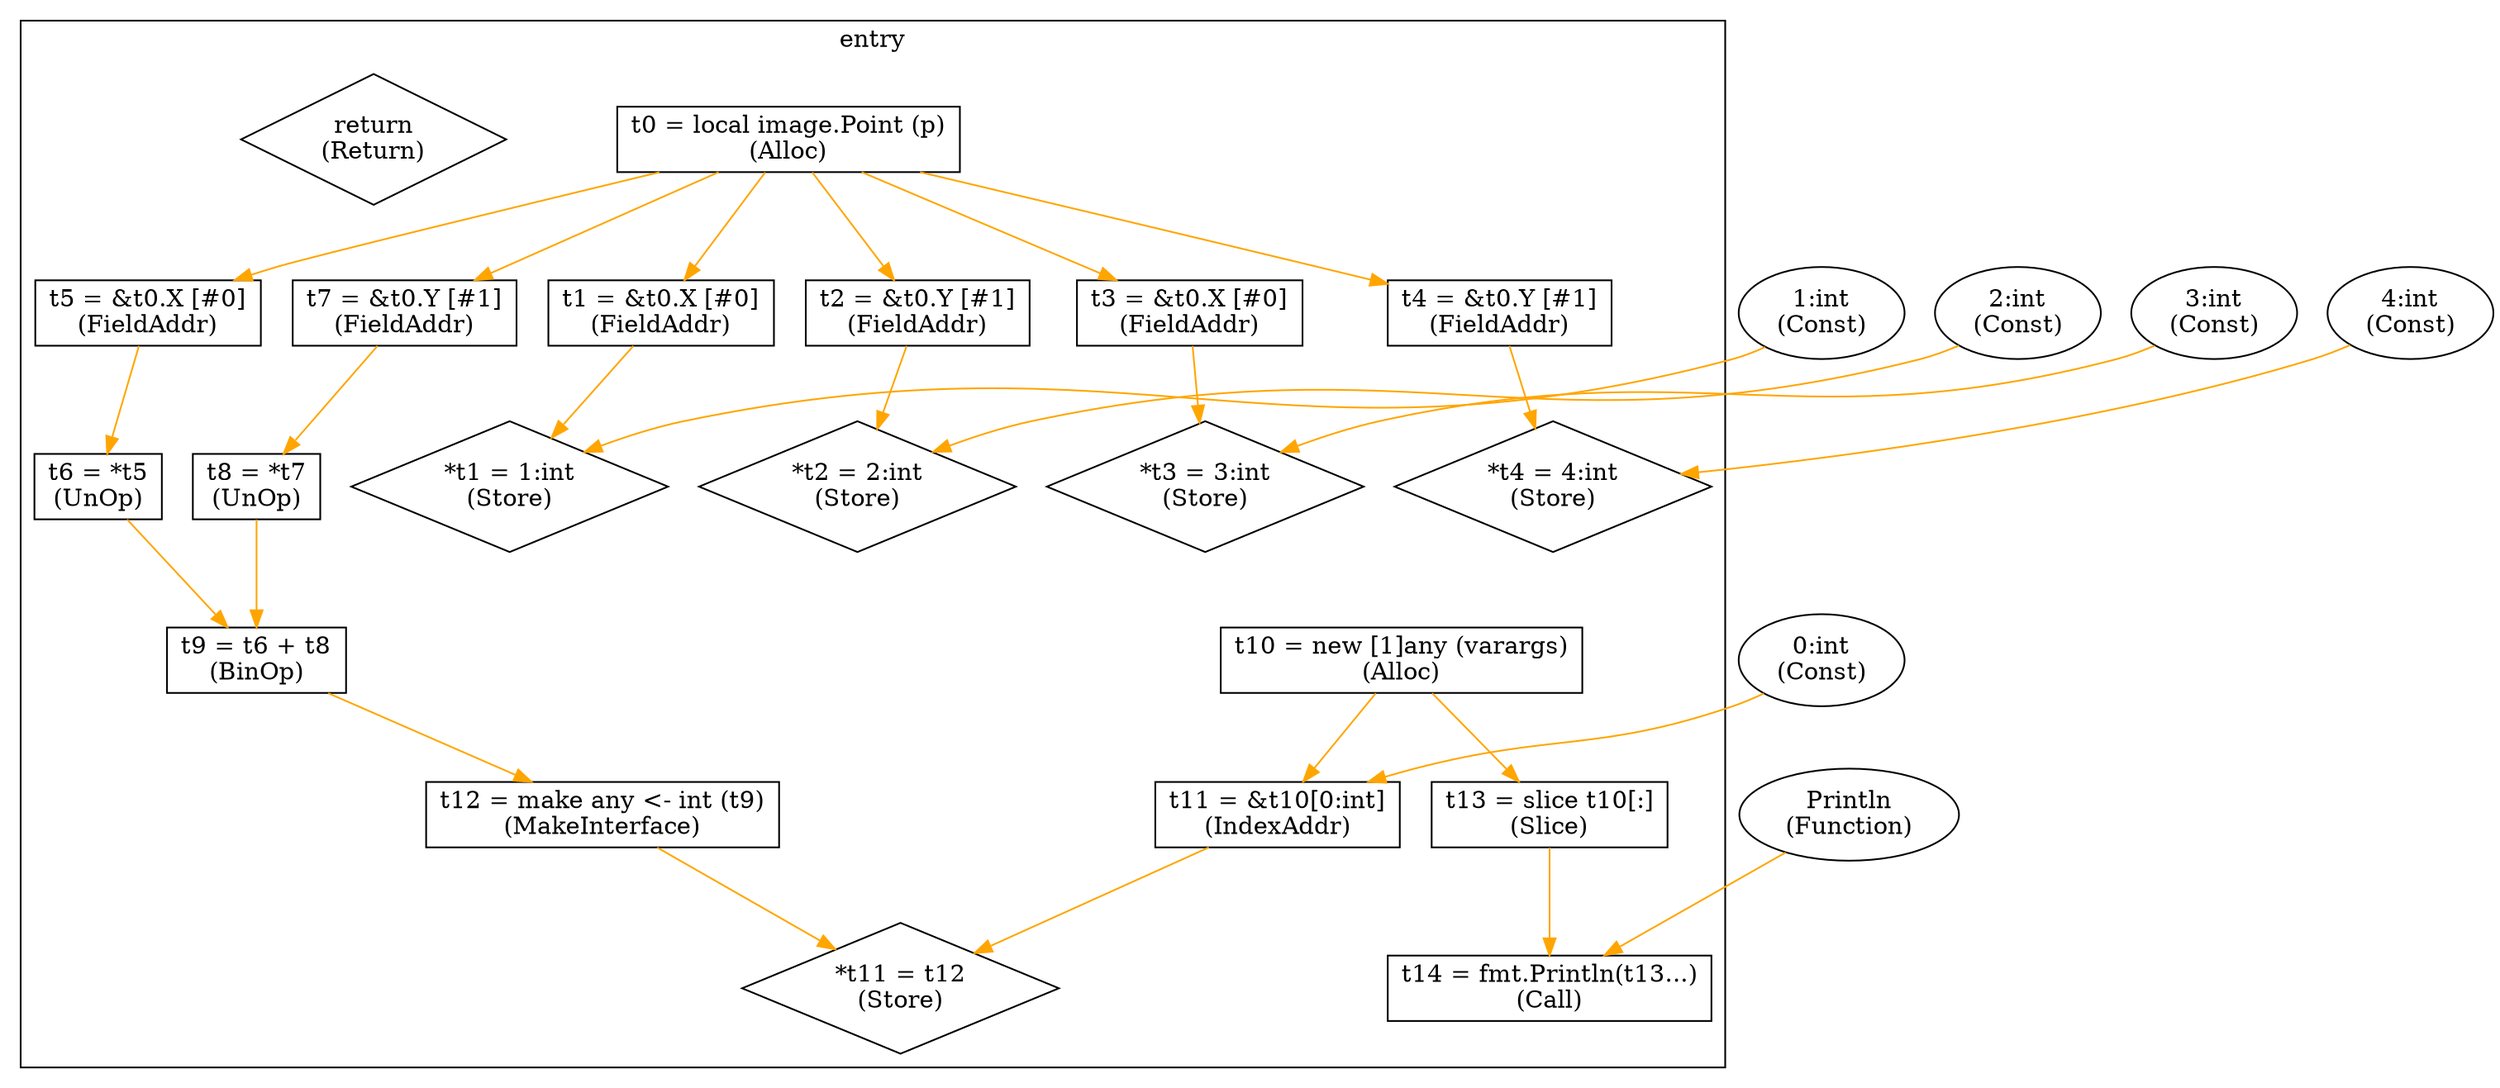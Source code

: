 digraph {
	subgraph cluster_0 {
		color=black;
		label="entry";
		"t0 = local image.Point (p)\n(Alloc)" [shape=rectangle];
		"t1 = &t0.X [#0]\n(FieldAddr)" [shape=rectangle];
		"t2 = &t0.Y [#1]\n(FieldAddr)" [shape=rectangle];
		"*t1 = 1:int\n(Store)" [shape=diamond];
		"*t2 = 2:int\n(Store)" [shape=diamond];
		"t3 = &t0.X [#0]\n(FieldAddr)" [shape=rectangle];
		"*t3 = 3:int\n(Store)" [shape=diamond];
		"t4 = &t0.Y [#1]\n(FieldAddr)" [shape=rectangle];
		"*t4 = 4:int\n(Store)" [shape=diamond];
		"t5 = &t0.X [#0]\n(FieldAddr)" [shape=rectangle];
		"t6 = *t5\n(UnOp)" [shape=rectangle];
		"t7 = &t0.Y [#1]\n(FieldAddr)" [shape=rectangle];
		"t8 = *t7\n(UnOp)" [shape=rectangle];
		"t9 = t6 + t8\n(BinOp)" [shape=rectangle];
		"t10 = new [1]any (varargs)\n(Alloc)" [shape=rectangle];
		"t11 = &t10[0:int]\n(IndexAddr)" [shape=rectangle];
		"t12 = make any <- int (t9)\n(MakeInterface)" [shape=rectangle];
		"*t11 = t12\n(Store)" [shape=diamond];
		"t13 = slice t10[:]\n(Slice)" [shape=rectangle];
		"t14 = fmt.Println(t13...)\n(Call)" [shape=rectangle];
		"return\n(Return)" [shape=diamond];
	}
	"t0 = local image.Point (p)\n(Alloc)" -> "t1 = &t0.X [#0]\n(FieldAddr)" [color=orange];
	"t0 = local image.Point (p)\n(Alloc)" -> "t2 = &t0.Y [#1]\n(FieldAddr)" [color=orange];
	"t1 = &t0.X [#0]\n(FieldAddr)" -> "*t1 = 1:int\n(Store)" [color=orange];
	"1:int\n(Const)" -> "*t1 = 1:int\n(Store)" [color=orange];
	"t2 = &t0.Y [#1]\n(FieldAddr)" -> "*t2 = 2:int\n(Store)" [color=orange];
	"2:int\n(Const)" -> "*t2 = 2:int\n(Store)" [color=orange];
	"t0 = local image.Point (p)\n(Alloc)" -> "t3 = &t0.X [#0]\n(FieldAddr)" [color=orange];
	"t3 = &t0.X [#0]\n(FieldAddr)" -> "*t3 = 3:int\n(Store)" [color=orange];
	"3:int\n(Const)" -> "*t3 = 3:int\n(Store)" [color=orange];
	"t0 = local image.Point (p)\n(Alloc)" -> "t4 = &t0.Y [#1]\n(FieldAddr)" [color=orange];
	"t4 = &t0.Y [#1]\n(FieldAddr)" -> "*t4 = 4:int\n(Store)" [color=orange];
	"4:int\n(Const)" -> "*t4 = 4:int\n(Store)" [color=orange];
	"t0 = local image.Point (p)\n(Alloc)" -> "t5 = &t0.X [#0]\n(FieldAddr)" [color=orange];
	"t5 = &t0.X [#0]\n(FieldAddr)" -> "t6 = *t5\n(UnOp)" [color=orange];
	"t0 = local image.Point (p)\n(Alloc)" -> "t7 = &t0.Y [#1]\n(FieldAddr)" [color=orange];
	"t7 = &t0.Y [#1]\n(FieldAddr)" -> "t8 = *t7\n(UnOp)" [color=orange];
	"t6 = *t5\n(UnOp)" -> "t9 = t6 + t8\n(BinOp)" [color=orange];
	"t8 = *t7\n(UnOp)" -> "t9 = t6 + t8\n(BinOp)" [color=orange];
	"t10 = new [1]any (varargs)\n(Alloc)" -> "t11 = &t10[0:int]\n(IndexAddr)" [color=orange];
	"0:int\n(Const)" -> "t11 = &t10[0:int]\n(IndexAddr)" [color=orange];
	"t9 = t6 + t8\n(BinOp)" -> "t12 = make any <- int (t9)\n(MakeInterface)" [color=orange];
	"t11 = &t10[0:int]\n(IndexAddr)" -> "*t11 = t12\n(Store)" [color=orange];
	"t12 = make any <- int (t9)\n(MakeInterface)" -> "*t11 = t12\n(Store)" [color=orange];
	"t10 = new [1]any (varargs)\n(Alloc)" -> "t13 = slice t10[:]\n(Slice)" [color=orange];
	"Println\n(Function)" -> "t14 = fmt.Println(t13...)\n(Call)" [color=orange];
	"t13 = slice t10[:]\n(Slice)" -> "t14 = fmt.Println(t13...)\n(Call)" [color=orange];
}
